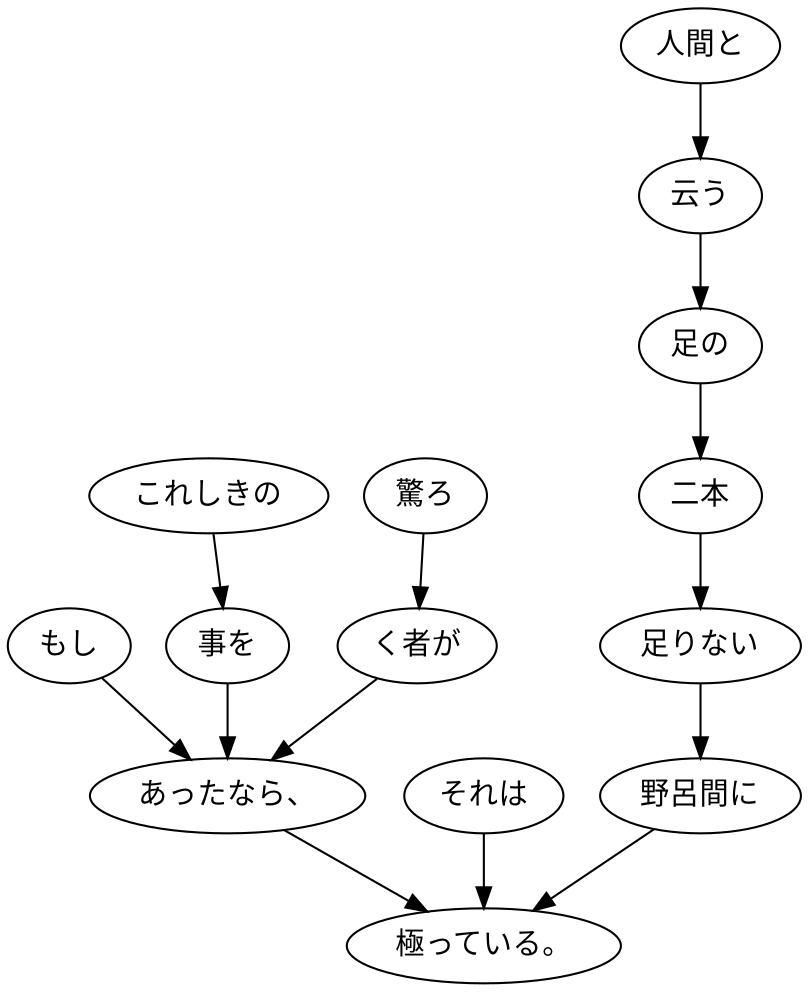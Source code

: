 digraph graph3903 {
	node0 [label="これしきの"];
	node1 [label="事を"];
	node2 [label="もし"];
	node3 [label="驚ろ"];
	node4 [label="く者が"];
	node5 [label="あったなら、"];
	node6 [label="それは"];
	node7 [label="人間と"];
	node8 [label="云う"];
	node9 [label="足の"];
	node10 [label="二本"];
	node11 [label="足りない"];
	node12 [label="野呂間に"];
	node13 [label="極っている。"];
	node0 -> node1;
	node1 -> node5;
	node2 -> node5;
	node3 -> node4;
	node4 -> node5;
	node5 -> node13;
	node6 -> node13;
	node7 -> node8;
	node8 -> node9;
	node9 -> node10;
	node10 -> node11;
	node11 -> node12;
	node12 -> node13;
}
